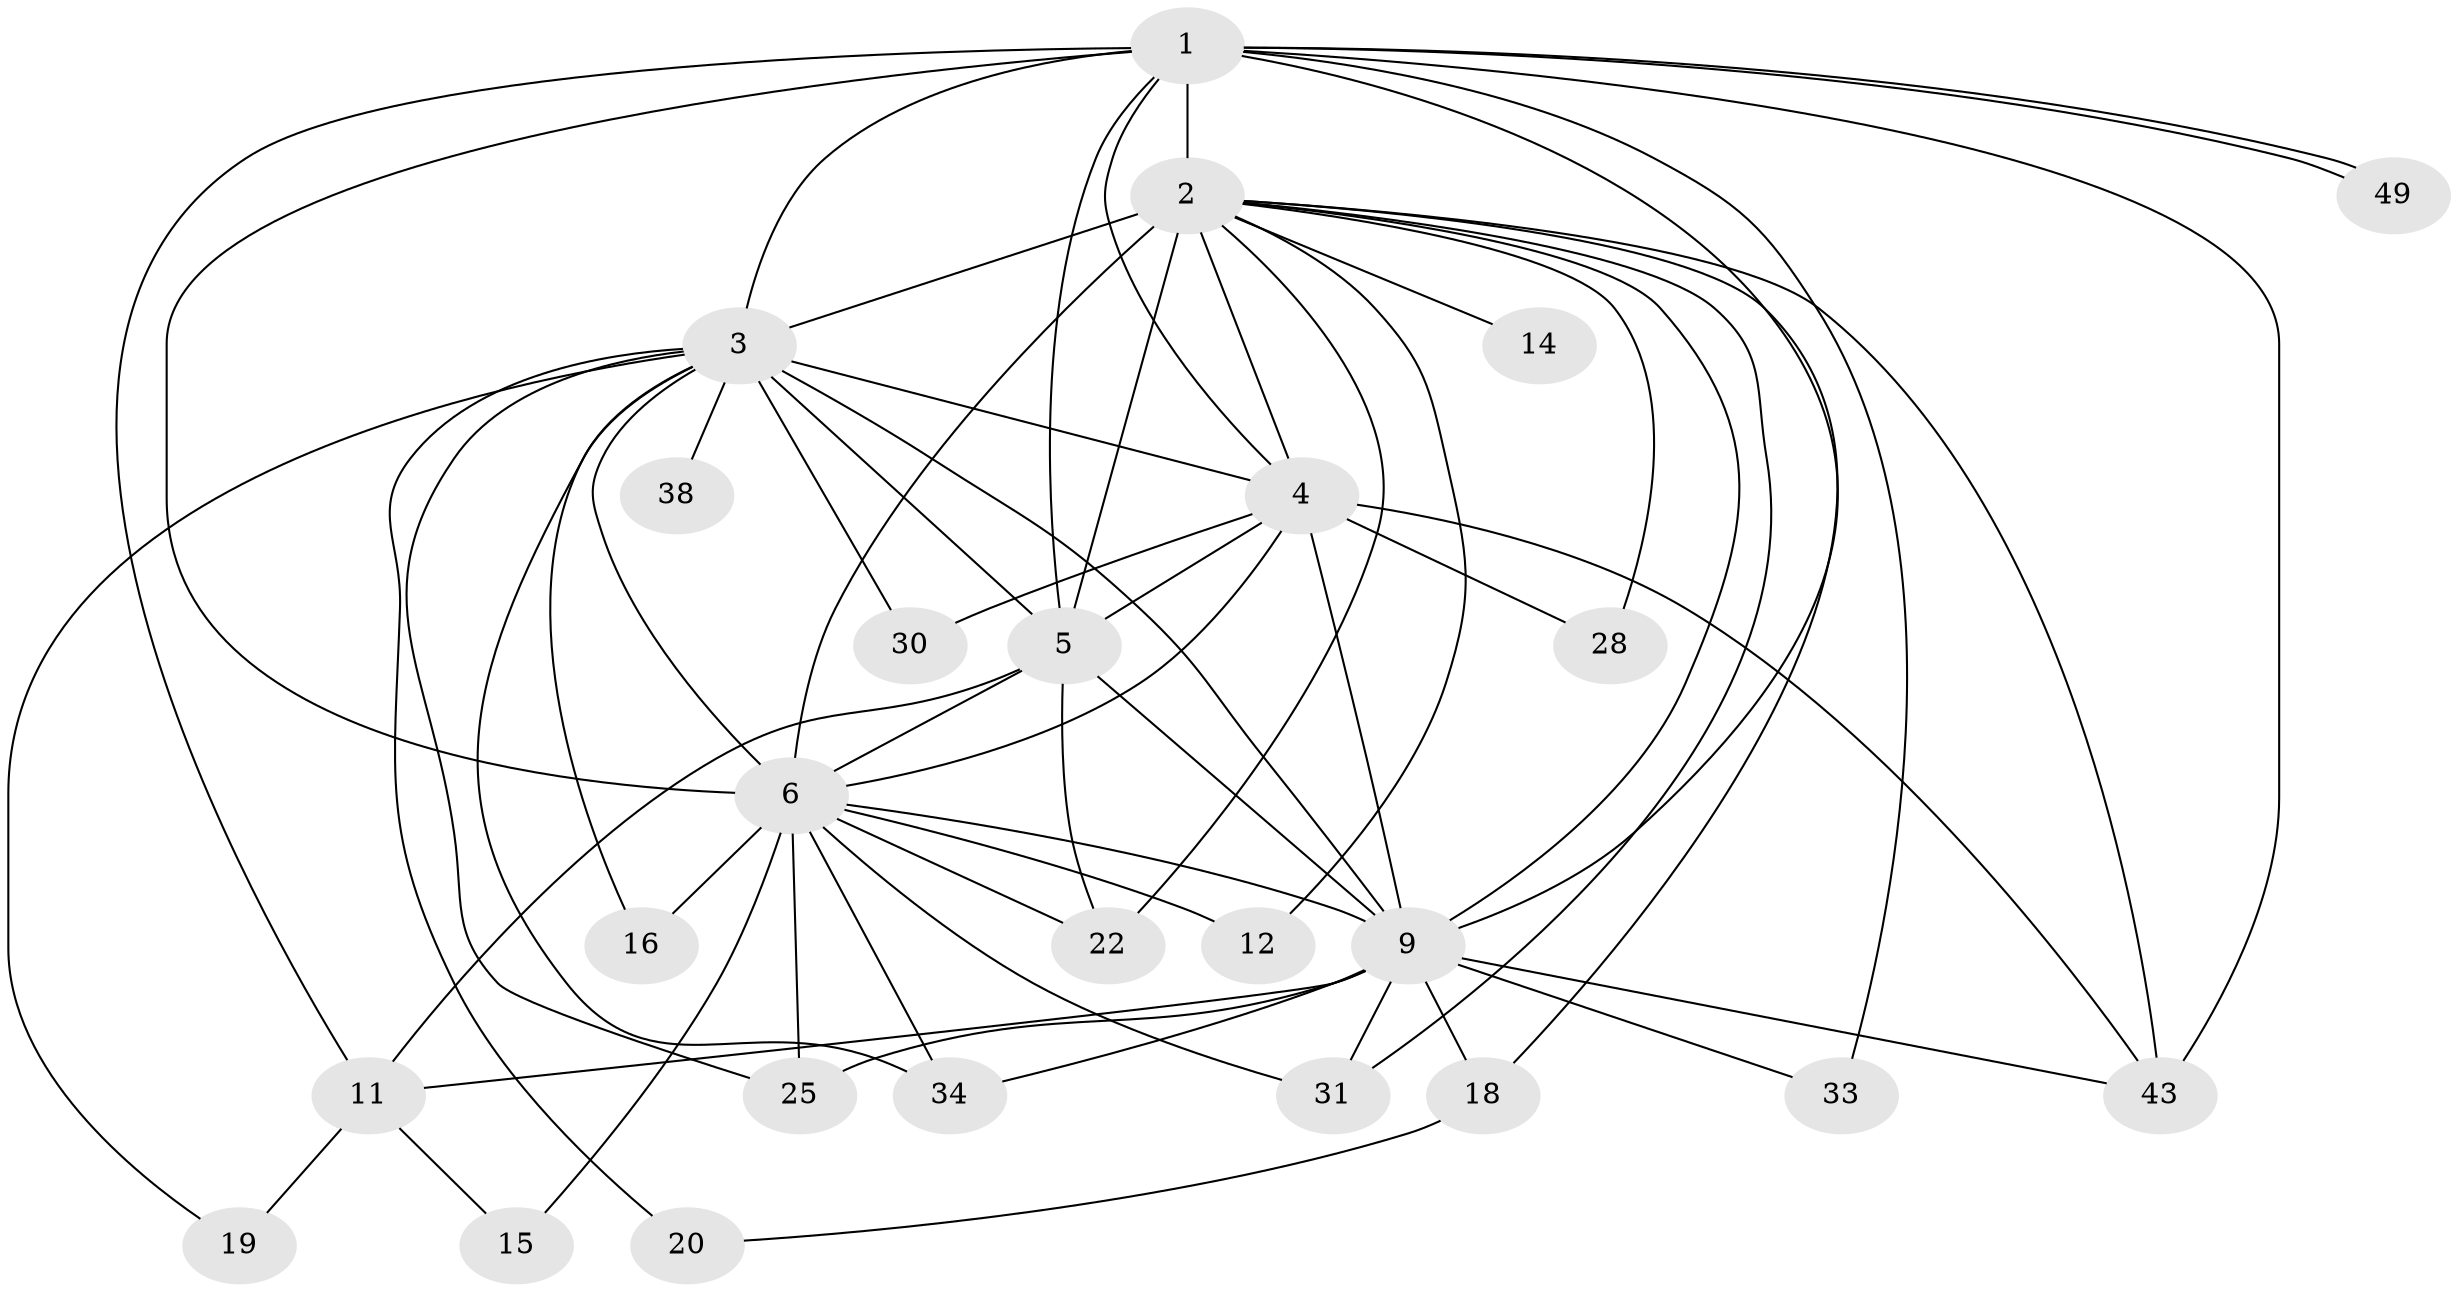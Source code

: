 // original degree distribution, {14: 0.06, 13: 0.04, 12: 0.04, 19: 0.02, 21: 0.02, 17: 0.02, 6: 0.02, 3: 0.2, 5: 0.02, 2: 0.52, 4: 0.04}
// Generated by graph-tools (version 1.1) at 2025/14/03/09/25 04:14:12]
// undirected, 25 vertices, 62 edges
graph export_dot {
graph [start="1"]
  node [color=gray90,style=filled];
  1;
  2 [super="+23+29+8"];
  3 [super="+27+7"];
  4;
  5 [super="+39+13"];
  6;
  9 [super="+32"];
  11 [super="+36+44"];
  12;
  14;
  15;
  16;
  18;
  19;
  20;
  22;
  25 [super="+48"];
  28;
  30;
  31 [super="+37"];
  33;
  34;
  38;
  43 [super="+47+45"];
  49;
  1 -- 2 [weight=3];
  1 -- 3 [weight=2];
  1 -- 4;
  1 -- 5;
  1 -- 6;
  1 -- 9;
  1 -- 11;
  1 -- 33;
  1 -- 49;
  1 -- 49;
  1 -- 43;
  2 -- 3 [weight=8];
  2 -- 4 [weight=3];
  2 -- 5 [weight=5];
  2 -- 6 [weight=5];
  2 -- 9 [weight=4];
  2 -- 28;
  2 -- 43;
  2 -- 12 [weight=2];
  2 -- 14 [weight=2];
  2 -- 18;
  2 -- 22;
  2 -- 31;
  3 -- 4 [weight=2];
  3 -- 5 [weight=2];
  3 -- 6 [weight=2];
  3 -- 9 [weight=3];
  3 -- 16;
  3 -- 19;
  3 -- 34;
  3 -- 38;
  3 -- 20;
  3 -- 25;
  3 -- 30;
  4 -- 5;
  4 -- 6;
  4 -- 9;
  4 -- 28;
  4 -- 30;
  4 -- 43;
  5 -- 6 [weight=2];
  5 -- 9 [weight=4];
  5 -- 11 [weight=2];
  5 -- 22;
  6 -- 9;
  6 -- 12;
  6 -- 15;
  6 -- 16;
  6 -- 22;
  6 -- 25;
  6 -- 31;
  6 -- 34;
  9 -- 11;
  9 -- 18;
  9 -- 25;
  9 -- 31;
  9 -- 33;
  9 -- 34;
  9 -- 43;
  11 -- 15;
  11 -- 19;
  18 -- 20;
}
